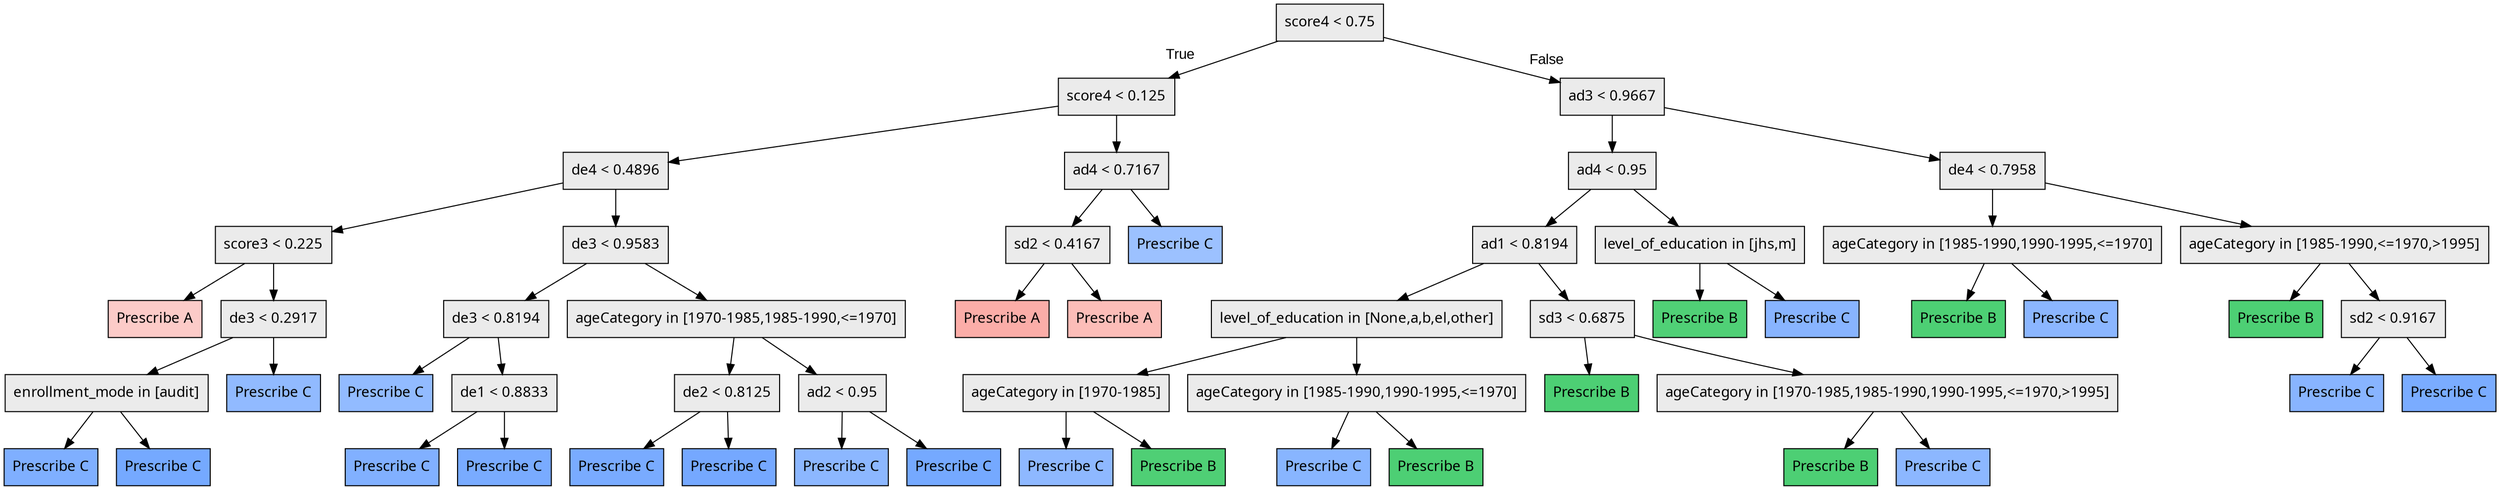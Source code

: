 digraph "G" {
1 [fillcolor="#EBEBEB", fontname="bold arial", label="score4 &lt; 0.75", shape=box, style="filled"];
2 [fillcolor="#EBEBEB", fontname="bold arial", label="score4 &lt; 0.125", shape=box, style="filled"];
3 [fillcolor="#EBEBEB", fontname="bold arial", label="de4 &lt; 0.4896", shape=box, style="filled"];
4 [fillcolor="#EBEBEB", fontname="bold arial", label="score3 &lt; 0.225", shape=box, style="filled"];
5 [color=black, fillcolor="#F8766D60", fontname="bold arial", label="Prescribe A", shape=box, style="filled"];
6 [fillcolor="#EBEBEB", fontname="bold arial", label="de3 &lt; 0.2917", shape=box, style="filled"];
7 [fillcolor="#EBEBEB", fontname="bold arial", label="enrollment_mode in [audit]", shape=box, style="filled"];
8 [color=black, fillcolor="#619CFFcf", fontname="bold arial", label="Prescribe C", shape=box, style="filled"];
9 [color=black, fillcolor="#619CFFde", fontname="bold arial", label="Prescribe C", shape=box, style="filled"];
10 [color=black, fillcolor="#619CFFb1", fontname="bold arial", label="Prescribe C", shape=box, style="filled"];
11 [fillcolor="#EBEBEB", fontname="bold arial", label="de3 &lt; 0.9583", shape=box, style="filled"];
12 [fillcolor="#EBEBEB", fontname="bold arial", label="de3 &lt; 0.8194", shape=box, style="filled"];
13 [color=black, fillcolor="#619CFFaf", fontname="bold arial", label="Prescribe C", shape=box, style="filled"];
14 [fillcolor="#EBEBEB", fontname="bold arial", label="de1 &lt; 0.8833", shape=box, style="filled"];
15 [color=black, fillcolor="#619CFFcb", fontname="bold arial", label="Prescribe C", shape=box, style="filled"];
16 [color=black, fillcolor="#619CFFd8", fontname="bold arial", label="Prescribe C", shape=box, style="filled"];
17 [fillcolor="#EBEBEB", fontname="bold arial", label="ageCategory in [1970-1985,1985-1990,&lt;=1970]", shape=box, style="filled"];
18 [fillcolor="#EBEBEB", fontname="bold arial", label="de2 &lt; 0.8125", shape=box, style="filled"];
19 [color=black, fillcolor="#619CFFd8", fontname="bold arial", label="Prescribe C", shape=box, style="filled"];
20 [color=black, fillcolor="#619CFFdf", fontname="bold arial", label="Prescribe C", shape=box, style="filled"];
21 [fillcolor="#EBEBEB", fontname="bold arial", label="ad2 &lt; 0.95", shape=box, style="filled"];
22 [color=black, fillcolor="#619CFFba", fontname="bold arial", label="Prescribe C", shape=box, style="filled"];
23 [color=black, fillcolor="#619CFFde", fontname="bold arial", label="Prescribe C", shape=box, style="filled"];
24 [fillcolor="#EBEBEB", fontname="bold arial", label="ad4 &lt; 0.7167", shape=box, style="filled"];
25 [fillcolor="#EBEBEB", fontname="bold arial", label="sd2 &lt; 0.4167", shape=box, style="filled"];
26 [color=black, fillcolor="#F8766D98", fontname="bold arial", label="Prescribe A", shape=box, style="filled"];
27 [color=black, fillcolor="#F8766D7b", fontname="bold arial", label="Prescribe A", shape=box, style="filled"];
28 [color=black, fillcolor="#619CFFa0", fontname="bold arial", label="Prescribe C", shape=box, style="filled"];
29 [fillcolor="#EBEBEB", fontname="bold arial", label="ad3 &lt; 0.9667", shape=box, style="filled"];
30 [fillcolor="#EBEBEB", fontname="bold arial", label="ad4 &lt; 0.95", shape=box, style="filled"];
31 [fillcolor="#EBEBEB", fontname="bold arial", label="ad1 &lt; 0.8194", shape=box, style="filled"];
32 [fillcolor="#EBEBEB", fontname="bold arial", label="level_of_education in [None,a,b,el,other]", shape=box, style="filled"];
33 [fillcolor="#EBEBEB", fontname="bold arial", label="ageCategory in [1970-1985]", shape=box, style="filled"];
34 [color=black, fillcolor="#619CFFb6", fontname="bold arial", label="Prescribe C", shape=box, style="filled"];
35 [color=black, fillcolor="#00BA38b0", fontname="bold arial", label="Prescribe B", shape=box, style="filled"];
36 [fillcolor="#EBEBEB", fontname="bold arial", label="ageCategory in [1985-1990,1990-1995,&lt;=1970]", shape=box, style="filled"];
37 [color=black, fillcolor="#619CFFbf", fontname="bold arial", label="Prescribe C", shape=box, style="filled"];
38 [color=black, fillcolor="#00BA38b2", fontname="bold arial", label="Prescribe B", shape=box, style="filled"];
39 [fillcolor="#EBEBEB", fontname="bold arial", label="sd3 &lt; 0.6875", shape=box, style="filled"];
40 [color=black, fillcolor="#00BA38b2", fontname="bold arial", label="Prescribe B", shape=box, style="filled"];
41 [fillcolor="#EBEBEB", fontname="bold arial", label="ageCategory in [1970-1985,1985-1990,1990-1995,&lt;=1970,&gt;1995]", shape=box, style="filled"];
42 [color=black, fillcolor="#00BA38b2", fontname="bold arial", label="Prescribe B", shape=box, style="filled"];
43 [color=black, fillcolor="#619CFFba", fontname="bold arial", label="Prescribe C", shape=box, style="filled"];
44 [fillcolor="#EBEBEB", fontname="bold arial", label="level_of_education in [jhs,m]", shape=box, style="filled"];
45 [color=black, fillcolor="#00BA38af", fontname="bold arial", label="Prescribe B", shape=box, style="filled"];
46 [color=black, fillcolor="#619CFFc0", fontname="bold arial", label="Prescribe C", shape=box, style="filled"];
47 [fillcolor="#EBEBEB", fontname="bold arial", label="de4 &lt; 0.7958", shape=box, style="filled"];
48 [fillcolor="#EBEBEB", fontname="bold arial", label="ageCategory in [1985-1990,1990-1995,&lt;=1970]", shape=box, style="filled"];
49 [color=black, fillcolor="#00BA38b2", fontname="bold arial", label="Prescribe B", shape=box, style="filled"];
50 [color=black, fillcolor="#619CFFbb", fontname="bold arial", label="Prescribe C", shape=box, style="filled"];
51 [fillcolor="#EBEBEB", fontname="bold arial", label="ageCategory in [1985-1990,&lt;=1970,&gt;1995]", shape=box, style="filled"];
52 [color=black, fillcolor="#00BA38b2", fontname="bold arial", label="Prescribe B", shape=box, style="filled"];
53 [fillcolor="#EBEBEB", fontname="bold arial", label="sd2 &lt; 0.9167", shape=box, style="filled"];
54 [color=black, fillcolor="#619CFFc0", fontname="bold arial", label="Prescribe C", shape=box, style="filled"];
55 [color=black, fillcolor="#619CFFd6", fontname="bold arial", label="Prescribe C", shape=box, style="filled"];
1 -> 2  [fontname="arial", headlabel="True", key=0, labelangle=45, labeldistance="2.5"];
1 -> 29  [fontname="arial", headlabel="False", key=0, labelangle="-45", labeldistance="2.5"];
2 -> 3  [key=0];
2 -> 24  [key=0];
3 -> 4  [key=0];
3 -> 11  [key=0];
4 -> 5  [key=0];
4 -> 6  [key=0];
6 -> 7  [key=0];
6 -> 10  [key=0];
7 -> 8  [key=0];
7 -> 9  [key=0];
11 -> 12  [key=0];
11 -> 17  [key=0];
12 -> 13  [key=0];
12 -> 14  [key=0];
14 -> 15  [key=0];
14 -> 16  [key=0];
17 -> 18  [key=0];
17 -> 21  [key=0];
18 -> 19  [key=0];
18 -> 20  [key=0];
21 -> 22  [key=0];
21 -> 23  [key=0];
24 -> 25  [key=0];
24 -> 28  [key=0];
25 -> 26  [key=0];
25 -> 27  [key=0];
29 -> 30  [key=0];
29 -> 47  [key=0];
30 -> 31  [key=0];
30 -> 44  [key=0];
31 -> 32  [key=0];
31 -> 39  [key=0];
32 -> 33  [key=0];
32 -> 36  [key=0];
33 -> 34  [key=0];
33 -> 35  [key=0];
36 -> 37  [key=0];
36 -> 38  [key=0];
39 -> 40  [key=0];
39 -> 41  [key=0];
41 -> 42  [key=0];
41 -> 43  [key=0];
44 -> 45  [key=0];
44 -> 46  [key=0];
47 -> 48  [key=0];
47 -> 51  [key=0];
48 -> 49  [key=0];
48 -> 50  [key=0];
51 -> 52  [key=0];
51 -> 53  [key=0];
53 -> 54  [key=0];
53 -> 55  [key=0];
}

